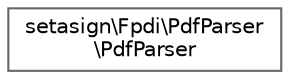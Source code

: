 digraph "Graphical Class Hierarchy"
{
 // LATEX_PDF_SIZE
  bgcolor="transparent";
  edge [fontname=Helvetica,fontsize=10,labelfontname=Helvetica,labelfontsize=10];
  node [fontname=Helvetica,fontsize=10,shape=box,height=0.2,width=0.4];
  rankdir="LR";
  Node0 [id="Node000000",label="setasign\\Fpdi\\PdfParser\l\\PdfParser",height=0.2,width=0.4,color="grey40", fillcolor="white", style="filled",URL="$classsetasign_1_1Fpdi_1_1PdfParser_1_1PdfParser.html",tooltip=" "];
}

